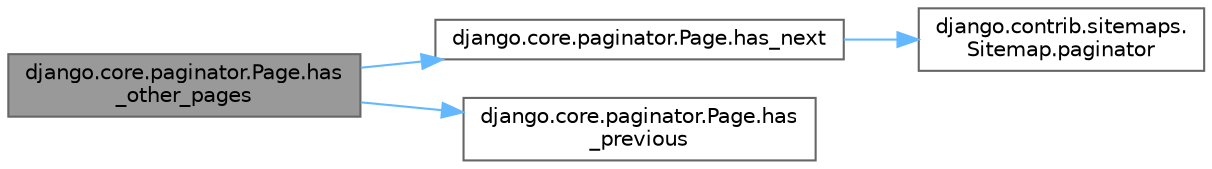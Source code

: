 digraph "django.core.paginator.Page.has_other_pages"
{
 // LATEX_PDF_SIZE
  bgcolor="transparent";
  edge [fontname=Helvetica,fontsize=10,labelfontname=Helvetica,labelfontsize=10];
  node [fontname=Helvetica,fontsize=10,shape=box,height=0.2,width=0.4];
  rankdir="LR";
  Node1 [id="Node000001",label="django.core.paginator.Page.has\l_other_pages",height=0.2,width=0.4,color="gray40", fillcolor="grey60", style="filled", fontcolor="black",tooltip=" "];
  Node1 -> Node2 [id="edge1_Node000001_Node000002",color="steelblue1",style="solid",tooltip=" "];
  Node2 [id="Node000002",label="django.core.paginator.Page.has_next",height=0.2,width=0.4,color="grey40", fillcolor="white", style="filled",URL="$classdjango_1_1core_1_1paginator_1_1_page.html#a181181bdc20e180301546b515cae63d2",tooltip=" "];
  Node2 -> Node3 [id="edge2_Node000002_Node000003",color="steelblue1",style="solid",tooltip=" "];
  Node3 [id="Node000003",label="django.contrib.sitemaps.\lSitemap.paginator",height=0.2,width=0.4,color="grey40", fillcolor="white", style="filled",URL="$classdjango_1_1contrib_1_1sitemaps_1_1_sitemap.html#a92775c7d185899cbcc584b9256a82ca2",tooltip=" "];
  Node1 -> Node4 [id="edge3_Node000001_Node000004",color="steelblue1",style="solid",tooltip=" "];
  Node4 [id="Node000004",label="django.core.paginator.Page.has\l_previous",height=0.2,width=0.4,color="grey40", fillcolor="white", style="filled",URL="$classdjango_1_1core_1_1paginator_1_1_page.html#a15fc14cc65b4c516c09a5759afaab2bd",tooltip=" "];
}
